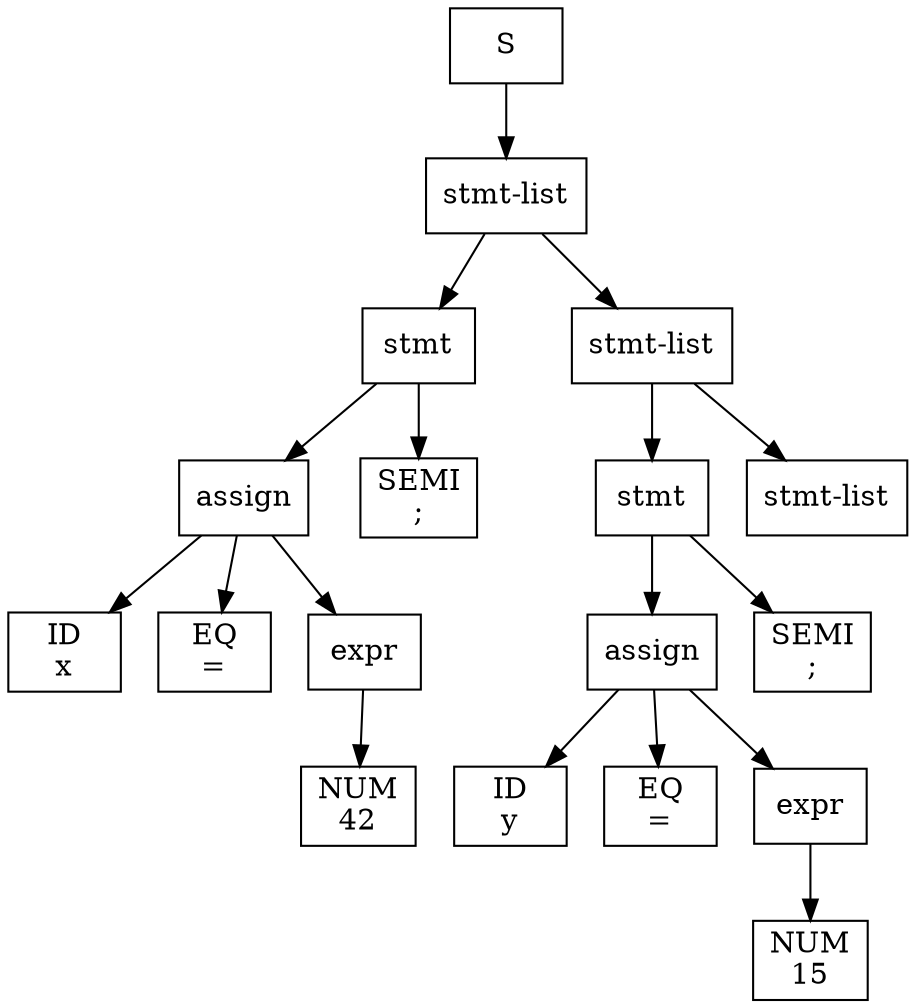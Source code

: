 digraph d {
node [shape=rectangle];
n0 [label="S"];
n1 [label="stmt-list"];
n2 [label="stmt"];
n3 [label="assign"];
n4 [label="ID\nx"];
n5 [label="EQ\n="];
n6 [label="expr"];
n7 [label="NUM\n42"];
n8 [label="SEMI\n;"];
n9 [label="stmt-list"];
n10 [label="stmt"];
n11 [label="assign"];
n12 [label="ID\ny"];
n13 [label="EQ\n="];
n14 [label="expr"];
n15 [label="NUM\n15"];
n16 [label="SEMI\n;"];
n17 [label="stmt-list"];
n0 -> n1;
n1 -> n2;
n1 -> n9;
n2 -> n3;
n2 -> n8;
n3 -> n4;
n3 -> n5;
n3 -> n6;
n6 -> n7;
n9 -> n10;
n9 -> n17;
n10 -> n11;
n10 -> n16;
n11 -> n12;
n11 -> n13;
n11 -> n14;
n14 -> n15;
}